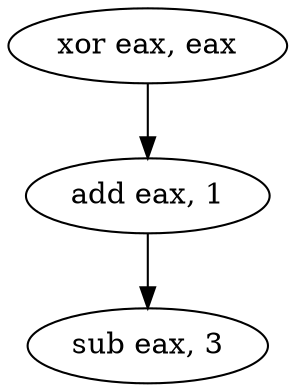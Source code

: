 Digraph G {
"A" [label = "xor eax, eax" , root=true, getid=A]
"B" [label = "add eax, 1", getid=B]
"C" [label = "sub eax, 3", getid=C]
A -> B
B -> C
}
